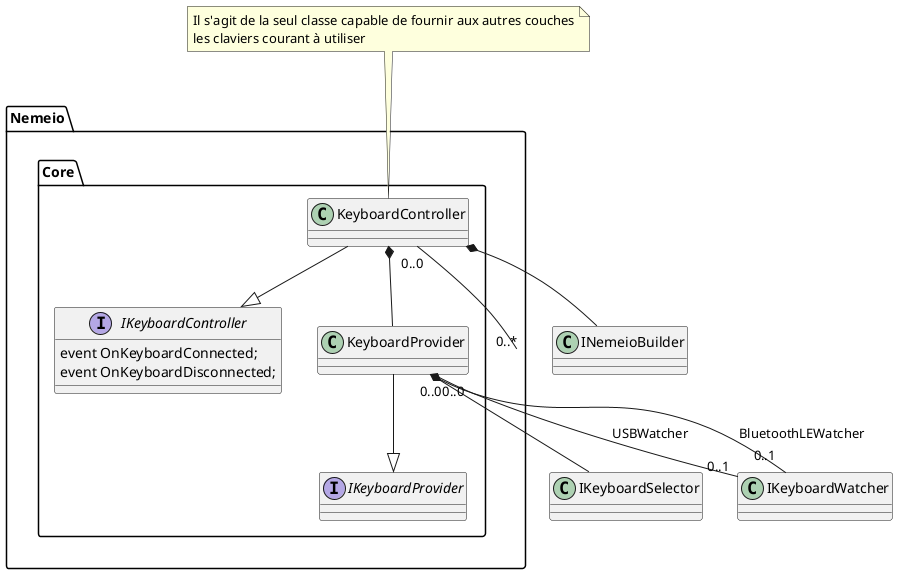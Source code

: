 @startuml

package "Nemeio.Core" {

    interface IKeyboardController {
        event OnKeyboardConnected;
        event OnKeyboardDisconnected;
    }

    class KeyboardController {

    }

    interface IKeyboardProvider {

    }

    class KeyboardProvider {

    }

}

KeyboardController --|> IKeyboardController
KeyboardProvider --|> IKeyboardProvider
KeyboardProvider *-- IKeyboardSelector

KeyboardController *-- KeyboardProvider
KeyboardController "0..0" -- "0..*" Nemeio
KeyboardController *-- INemeioBuilder

KeyboardProvider "0..0" -- "0..1" IKeyboardWatcher : USBWatcher
KeyboardProvider "0..0" -- "0..1" IKeyboardWatcher : BluetoothLEWatcher

note top of KeyboardController
  Il s'agit de la seul classe capable de fournir aux autres couches
  les claviers courant à utiliser
end note

@enduml